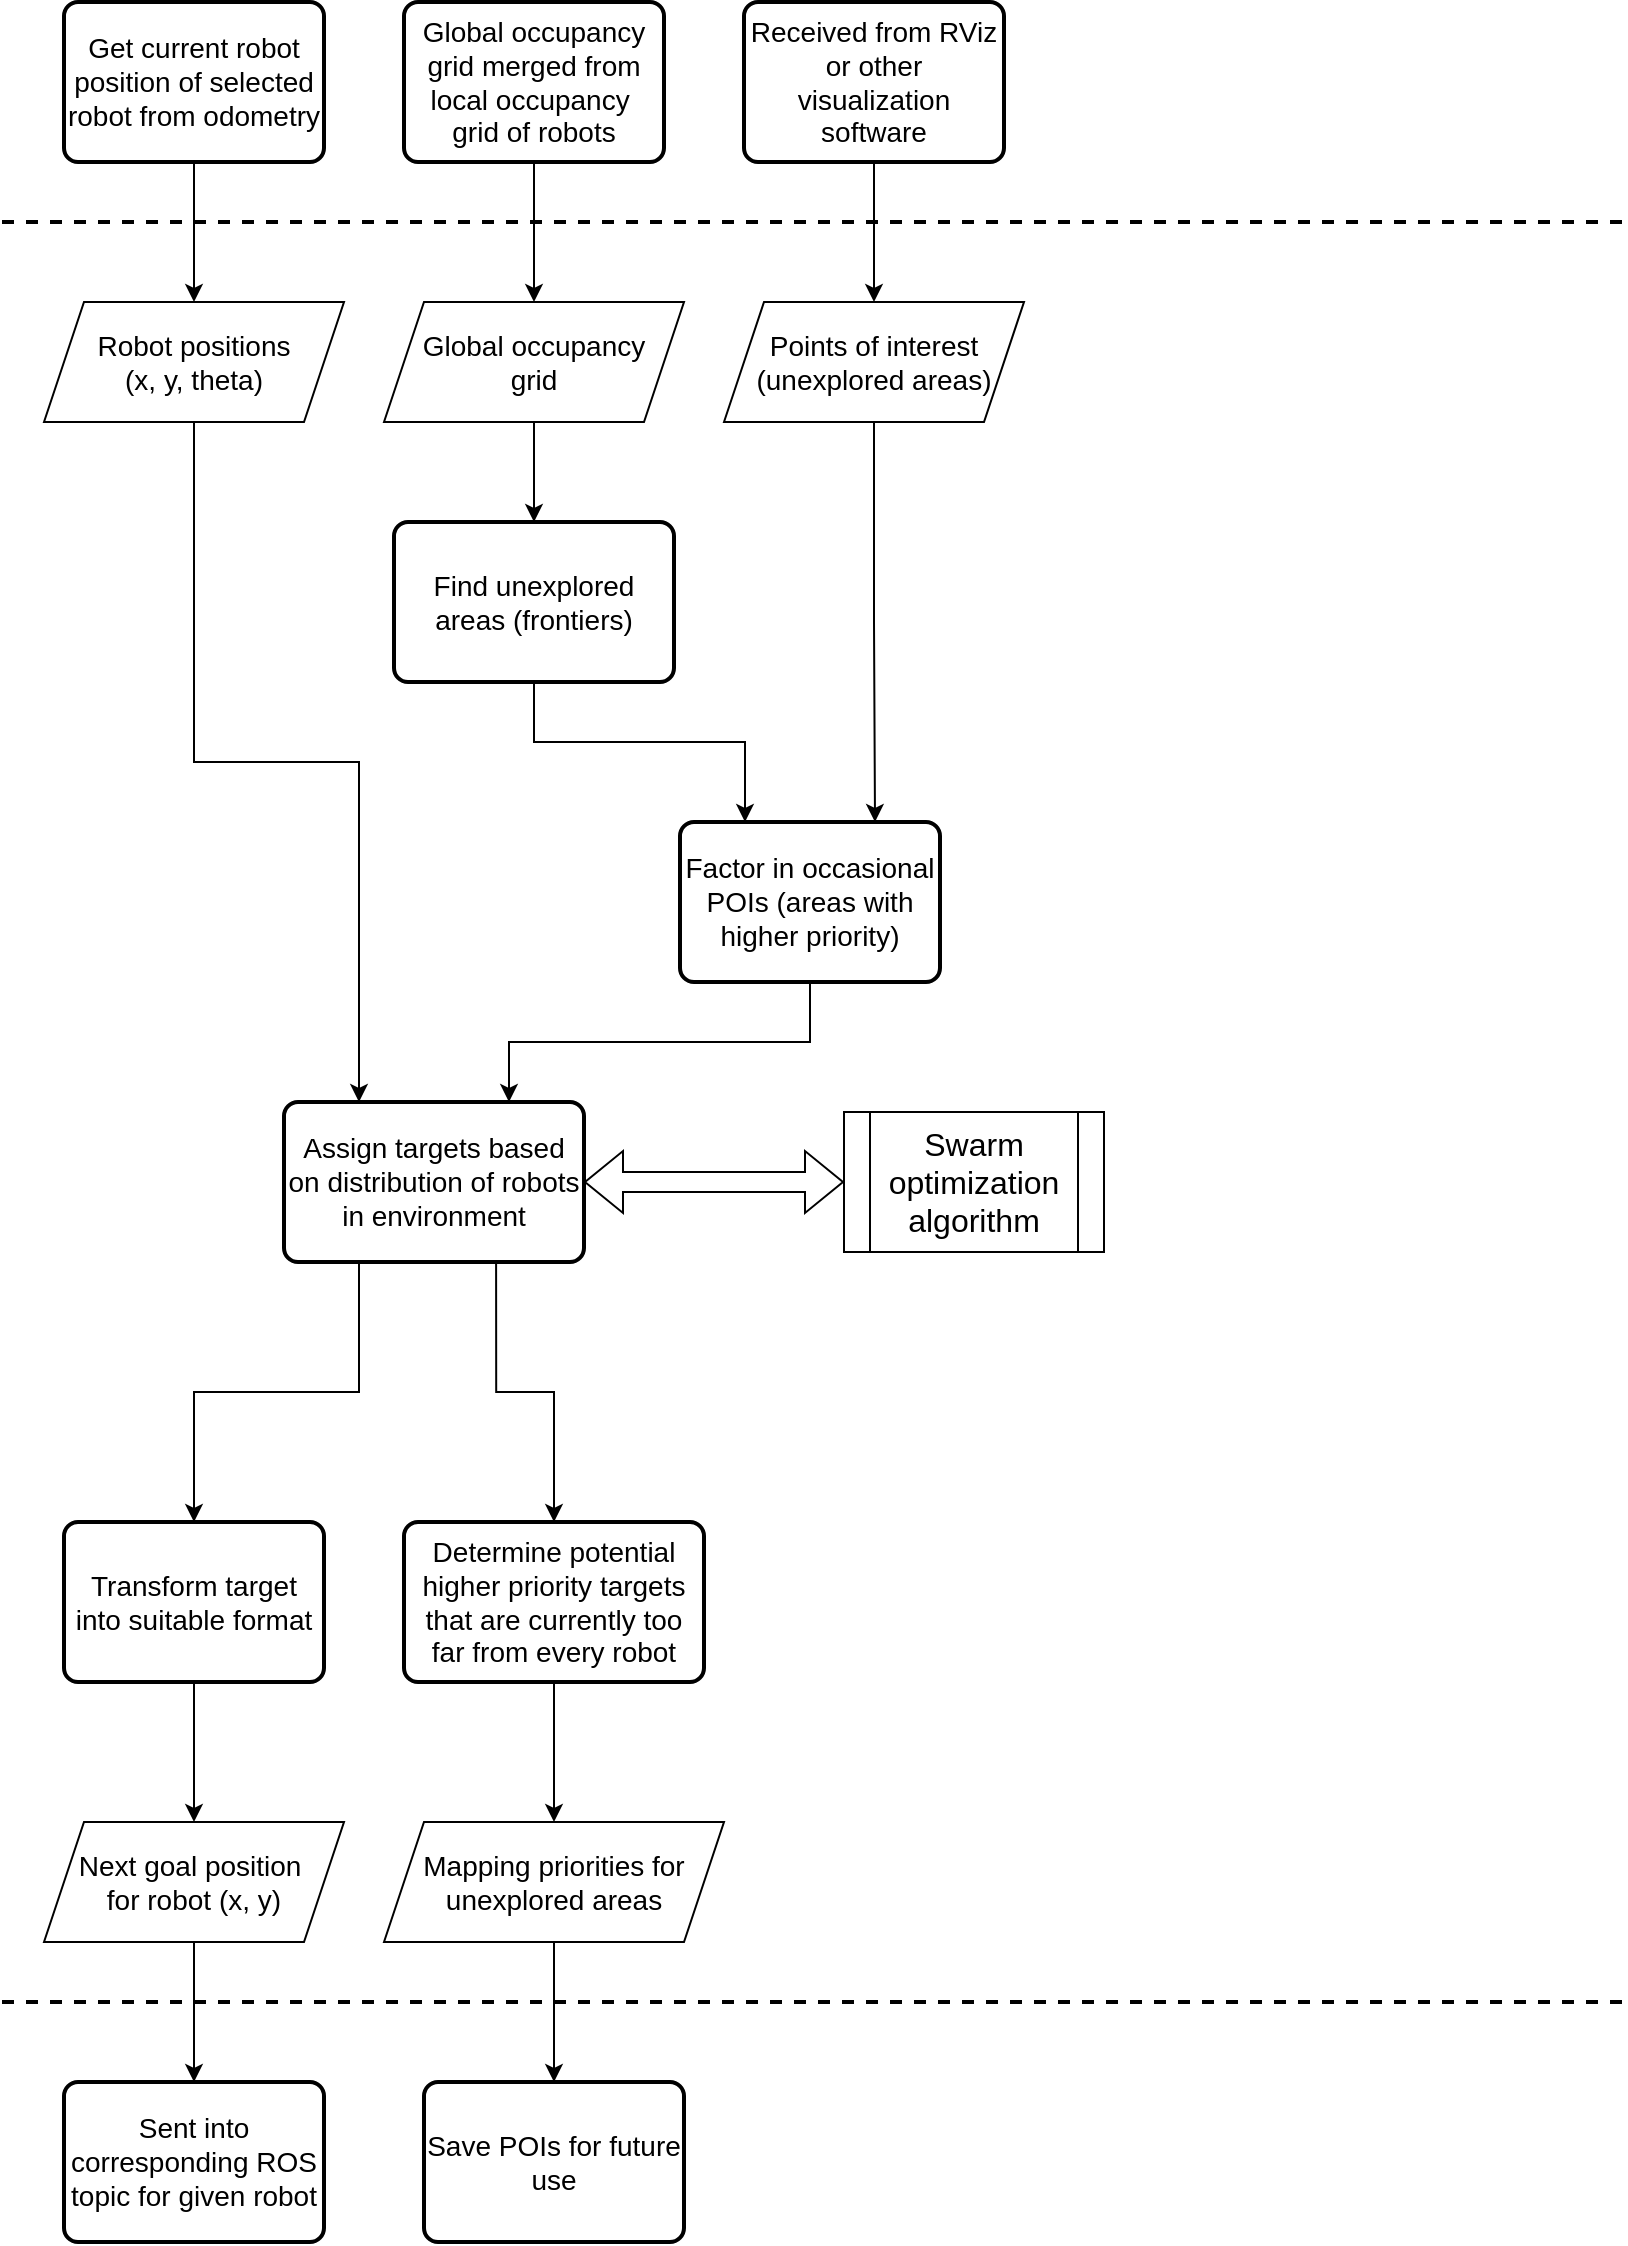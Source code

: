 <mxfile version="28.2.5">
  <diagram name="Page-1" id="RqcjGOTUUNw0BBsbkur-">
    <mxGraphModel dx="1351" dy="800" grid="1" gridSize="10" guides="1" tooltips="1" connect="1" arrows="1" fold="1" page="1" pageScale="1" pageWidth="827" pageHeight="1169" math="0" shadow="0">
      <root>
        <mxCell id="0" />
        <mxCell id="1" parent="0" />
        <mxCell id="9MRWpv_TvlSRi_-6uxEs-28" style="edgeStyle=orthogonalEdgeStyle;rounded=0;orthogonalLoop=1;jettySize=auto;html=1;entryX=0.25;entryY=0;entryDx=0;entryDy=0;" edge="1" parent="1" source="9MRWpv_TvlSRi_-6uxEs-1" target="9MRWpv_TvlSRi_-6uxEs-26">
          <mxGeometry relative="1" as="geometry" />
        </mxCell>
        <mxCell id="9MRWpv_TvlSRi_-6uxEs-1" value="&lt;div&gt;&lt;font style=&quot;font-size: 14px;&quot;&gt;Robot positions&lt;/font&gt;&lt;/div&gt;&lt;div&gt;&lt;font style=&quot;font-size: 14px;&quot;&gt;(x, y, theta)&lt;/font&gt;&lt;/div&gt;" style="shape=parallelogram;perimeter=parallelogramPerimeter;whiteSpace=wrap;html=1;fixedSize=1;" vertex="1" parent="1">
          <mxGeometry x="30" y="170" width="150" height="60" as="geometry" />
        </mxCell>
        <mxCell id="9MRWpv_TvlSRi_-6uxEs-21" style="edgeStyle=orthogonalEdgeStyle;rounded=0;orthogonalLoop=1;jettySize=auto;html=1;entryX=0.5;entryY=0;entryDx=0;entryDy=0;" edge="1" parent="1" source="9MRWpv_TvlSRi_-6uxEs-2" target="9MRWpv_TvlSRi_-6uxEs-19">
          <mxGeometry relative="1" as="geometry" />
        </mxCell>
        <mxCell id="9MRWpv_TvlSRi_-6uxEs-2" value="&lt;div&gt;&lt;font style=&quot;font-size: 14px;&quot;&gt;Global occupancy&lt;/font&gt;&lt;/div&gt;&lt;div&gt;&lt;font style=&quot;font-size: 14px;&quot;&gt;grid&lt;/font&gt;&lt;/div&gt;" style="shape=parallelogram;perimeter=parallelogramPerimeter;whiteSpace=wrap;html=1;fixedSize=1;" vertex="1" parent="1">
          <mxGeometry x="200" y="170" width="150" height="60" as="geometry" />
        </mxCell>
        <mxCell id="9MRWpv_TvlSRi_-6uxEs-27" style="edgeStyle=orthogonalEdgeStyle;rounded=0;orthogonalLoop=1;jettySize=auto;html=1;entryX=0.75;entryY=0;entryDx=0;entryDy=0;" edge="1" parent="1" source="9MRWpv_TvlSRi_-6uxEs-3" target="9MRWpv_TvlSRi_-6uxEs-22">
          <mxGeometry relative="1" as="geometry" />
        </mxCell>
        <mxCell id="9MRWpv_TvlSRi_-6uxEs-3" value="&lt;font style=&quot;font-size: 14px;&quot;&gt;Points of interest (unexplored areas)&lt;/font&gt;" style="shape=parallelogram;perimeter=parallelogramPerimeter;whiteSpace=wrap;html=1;fixedSize=1;" vertex="1" parent="1">
          <mxGeometry x="370" y="170" width="150" height="60" as="geometry" />
        </mxCell>
        <mxCell id="9MRWpv_TvlSRi_-6uxEs-16" value="" style="edgeStyle=orthogonalEdgeStyle;rounded=0;orthogonalLoop=1;jettySize=auto;html=1;" edge="1" parent="1" source="9MRWpv_TvlSRi_-6uxEs-4" target="9MRWpv_TvlSRi_-6uxEs-15">
          <mxGeometry relative="1" as="geometry" />
        </mxCell>
        <mxCell id="9MRWpv_TvlSRi_-6uxEs-4" value="&lt;div&gt;&lt;font style=&quot;font-size: 14px;&quot;&gt;Next goal position&amp;nbsp;&lt;/font&gt;&lt;/div&gt;&lt;div&gt;&lt;font style=&quot;font-size: 14px;&quot;&gt;for robot (x, y)&lt;/font&gt;&lt;/div&gt;" style="shape=parallelogram;perimeter=parallelogramPerimeter;whiteSpace=wrap;html=1;fixedSize=1;" vertex="1" parent="1">
          <mxGeometry x="30" y="930" width="150" height="60" as="geometry" />
        </mxCell>
        <mxCell id="9MRWpv_TvlSRi_-6uxEs-38" value="" style="edgeStyle=orthogonalEdgeStyle;rounded=0;orthogonalLoop=1;jettySize=auto;html=1;" edge="1" parent="1" source="9MRWpv_TvlSRi_-6uxEs-5" target="9MRWpv_TvlSRi_-6uxEs-37">
          <mxGeometry relative="1" as="geometry" />
        </mxCell>
        <mxCell id="9MRWpv_TvlSRi_-6uxEs-5" value="&lt;font style=&quot;font-size: 14px;&quot;&gt;Mapping priorities for unexplored areas&lt;/font&gt;" style="shape=parallelogram;perimeter=parallelogramPerimeter;whiteSpace=wrap;html=1;fixedSize=1;" vertex="1" parent="1">
          <mxGeometry x="200" y="930" width="170" height="60" as="geometry" />
        </mxCell>
        <mxCell id="9MRWpv_TvlSRi_-6uxEs-6" value="" style="endArrow=none;dashed=1;html=1;rounded=0;strokeWidth=2;" edge="1" parent="1">
          <mxGeometry width="50" height="50" relative="1" as="geometry">
            <mxPoint x="9" y="130" as="sourcePoint" />
            <mxPoint x="819" y="130" as="targetPoint" />
          </mxGeometry>
        </mxCell>
        <mxCell id="9MRWpv_TvlSRi_-6uxEs-9" style="edgeStyle=orthogonalEdgeStyle;rounded=0;orthogonalLoop=1;jettySize=auto;html=1;entryX=0.5;entryY=0;entryDx=0;entryDy=0;" edge="1" parent="1" source="9MRWpv_TvlSRi_-6uxEs-7" target="9MRWpv_TvlSRi_-6uxEs-1">
          <mxGeometry relative="1" as="geometry" />
        </mxCell>
        <mxCell id="9MRWpv_TvlSRi_-6uxEs-7" value="&lt;font style=&quot;font-size: 14px;&quot;&gt;Get current robot position of selected robot from odometry&lt;/font&gt;" style="rounded=1;whiteSpace=wrap;html=1;absoluteArcSize=1;arcSize=14;strokeWidth=2;" vertex="1" parent="1">
          <mxGeometry x="40" y="20" width="130" height="80" as="geometry" />
        </mxCell>
        <mxCell id="9MRWpv_TvlSRi_-6uxEs-11" value="" style="edgeStyle=orthogonalEdgeStyle;rounded=0;orthogonalLoop=1;jettySize=auto;html=1;" edge="1" parent="1" source="9MRWpv_TvlSRi_-6uxEs-10" target="9MRWpv_TvlSRi_-6uxEs-2">
          <mxGeometry relative="1" as="geometry" />
        </mxCell>
        <mxCell id="9MRWpv_TvlSRi_-6uxEs-10" value="&lt;div&gt;&lt;font style=&quot;font-size: 14px;&quot;&gt;Global occupancy grid merged from local occupancy&amp;nbsp;&lt;/font&gt;&lt;/div&gt;&lt;div&gt;&lt;font style=&quot;font-size: 14px;&quot;&gt;grid of robots&lt;/font&gt;&lt;/div&gt;" style="rounded=1;whiteSpace=wrap;html=1;absoluteArcSize=1;arcSize=14;strokeWidth=2;" vertex="1" parent="1">
          <mxGeometry x="210" y="20" width="130" height="80" as="geometry" />
        </mxCell>
        <mxCell id="9MRWpv_TvlSRi_-6uxEs-13" value="" style="edgeStyle=orthogonalEdgeStyle;rounded=0;orthogonalLoop=1;jettySize=auto;html=1;" edge="1" parent="1" source="9MRWpv_TvlSRi_-6uxEs-12" target="9MRWpv_TvlSRi_-6uxEs-3">
          <mxGeometry relative="1" as="geometry" />
        </mxCell>
        <mxCell id="9MRWpv_TvlSRi_-6uxEs-12" value="&lt;font style=&quot;font-size: 14px;&quot;&gt;Received from RViz or other visualization software&lt;/font&gt;" style="rounded=1;whiteSpace=wrap;html=1;absoluteArcSize=1;arcSize=14;strokeWidth=2;" vertex="1" parent="1">
          <mxGeometry x="380" y="20" width="130" height="80" as="geometry" />
        </mxCell>
        <mxCell id="9MRWpv_TvlSRi_-6uxEs-15" value="&lt;font style=&quot;font-size: 14px;&quot;&gt;Sent into corresponding ROS topic for given robot&lt;/font&gt;" style="rounded=1;whiteSpace=wrap;html=1;absoluteArcSize=1;arcSize=14;strokeWidth=2;" vertex="1" parent="1">
          <mxGeometry x="40" y="1060" width="130" height="80" as="geometry" />
        </mxCell>
        <mxCell id="9MRWpv_TvlSRi_-6uxEs-17" value="" style="endArrow=none;dashed=1;html=1;rounded=0;strokeWidth=2;" edge="1" parent="1">
          <mxGeometry width="50" height="50" relative="1" as="geometry">
            <mxPoint x="9" y="1020" as="sourcePoint" />
            <mxPoint x="819" y="1020" as="targetPoint" />
          </mxGeometry>
        </mxCell>
        <mxCell id="9MRWpv_TvlSRi_-6uxEs-23" style="edgeStyle=orthogonalEdgeStyle;rounded=0;orthogonalLoop=1;jettySize=auto;html=1;entryX=0.25;entryY=0;entryDx=0;entryDy=0;exitX=0.5;exitY=1;exitDx=0;exitDy=0;" edge="1" parent="1" source="9MRWpv_TvlSRi_-6uxEs-19" target="9MRWpv_TvlSRi_-6uxEs-22">
          <mxGeometry relative="1" as="geometry">
            <mxPoint x="180" y="450" as="targetPoint" />
            <Array as="points">
              <mxPoint x="275" y="390" />
              <mxPoint x="381" y="390" />
            </Array>
          </mxGeometry>
        </mxCell>
        <mxCell id="9MRWpv_TvlSRi_-6uxEs-19" value="&lt;font style=&quot;font-size: 14px;&quot;&gt;Find unexplored areas (frontiers)&lt;/font&gt;" style="rounded=1;whiteSpace=wrap;html=1;absoluteArcSize=1;arcSize=14;strokeWidth=2;" vertex="1" parent="1">
          <mxGeometry x="205" y="280" width="140" height="80" as="geometry" />
        </mxCell>
        <mxCell id="9MRWpv_TvlSRi_-6uxEs-30" style="edgeStyle=orthogonalEdgeStyle;rounded=0;orthogonalLoop=1;jettySize=auto;html=1;entryX=0.75;entryY=0;entryDx=0;entryDy=0;exitX=0.5;exitY=1;exitDx=0;exitDy=0;" edge="1" parent="1" source="9MRWpv_TvlSRi_-6uxEs-22" target="9MRWpv_TvlSRi_-6uxEs-26">
          <mxGeometry relative="1" as="geometry" />
        </mxCell>
        <mxCell id="9MRWpv_TvlSRi_-6uxEs-22" value="&lt;font style=&quot;font-size: 14px;&quot;&gt;Factor in occasional POIs (areas with higher priority)&lt;/font&gt;" style="rounded=1;whiteSpace=wrap;html=1;absoluteArcSize=1;arcSize=14;strokeWidth=2;" vertex="1" parent="1">
          <mxGeometry x="348" y="430" width="130" height="80" as="geometry" />
        </mxCell>
        <mxCell id="9MRWpv_TvlSRi_-6uxEs-36" style="edgeStyle=orthogonalEdgeStyle;rounded=0;orthogonalLoop=1;jettySize=auto;html=1;entryX=0.5;entryY=0;entryDx=0;entryDy=0;exitX=0.707;exitY=0.975;exitDx=0;exitDy=0;exitPerimeter=0;" edge="1" parent="1" source="9MRWpv_TvlSRi_-6uxEs-26" target="9MRWpv_TvlSRi_-6uxEs-34">
          <mxGeometry relative="1" as="geometry" />
        </mxCell>
        <mxCell id="9MRWpv_TvlSRi_-6uxEs-26" value="&lt;font style=&quot;font-size: 14px;&quot;&gt;Assign targets based on distribution of robots in environment&lt;/font&gt;" style="rounded=1;whiteSpace=wrap;html=1;absoluteArcSize=1;arcSize=14;strokeWidth=2;" vertex="1" parent="1">
          <mxGeometry x="150" y="570" width="150" height="80" as="geometry" />
        </mxCell>
        <mxCell id="9MRWpv_TvlSRi_-6uxEs-32" value="" style="edgeStyle=orthogonalEdgeStyle;rounded=0;orthogonalLoop=1;jettySize=auto;html=1;" edge="1" parent="1" source="9MRWpv_TvlSRi_-6uxEs-31" target="9MRWpv_TvlSRi_-6uxEs-4">
          <mxGeometry relative="1" as="geometry" />
        </mxCell>
        <mxCell id="9MRWpv_TvlSRi_-6uxEs-31" value="&lt;font style=&quot;font-size: 14px;&quot;&gt;Transform target into suitable format&lt;/font&gt;" style="rounded=1;whiteSpace=wrap;html=1;absoluteArcSize=1;arcSize=14;strokeWidth=2;" vertex="1" parent="1">
          <mxGeometry x="40" y="780" width="130" height="80" as="geometry" />
        </mxCell>
        <mxCell id="9MRWpv_TvlSRi_-6uxEs-33" style="edgeStyle=orthogonalEdgeStyle;rounded=0;orthogonalLoop=1;jettySize=auto;html=1;entryX=0.5;entryY=0;entryDx=0;entryDy=0;exitX=0.25;exitY=1;exitDx=0;exitDy=0;" edge="1" parent="1" source="9MRWpv_TvlSRi_-6uxEs-26" target="9MRWpv_TvlSRi_-6uxEs-31">
          <mxGeometry relative="1" as="geometry" />
        </mxCell>
        <mxCell id="9MRWpv_TvlSRi_-6uxEs-35" value="" style="edgeStyle=orthogonalEdgeStyle;rounded=0;orthogonalLoop=1;jettySize=auto;html=1;" edge="1" parent="1" source="9MRWpv_TvlSRi_-6uxEs-34" target="9MRWpv_TvlSRi_-6uxEs-5">
          <mxGeometry relative="1" as="geometry" />
        </mxCell>
        <mxCell id="9MRWpv_TvlSRi_-6uxEs-34" value="&lt;font style=&quot;font-size: 14px;&quot;&gt;Determine potential higher priority targets that are currently too far from every robot&lt;/font&gt;" style="rounded=1;whiteSpace=wrap;html=1;absoluteArcSize=1;arcSize=14;strokeWidth=2;" vertex="1" parent="1">
          <mxGeometry x="210" y="780" width="150" height="80" as="geometry" />
        </mxCell>
        <mxCell id="9MRWpv_TvlSRi_-6uxEs-37" value="&lt;font style=&quot;font-size: 14px;&quot;&gt;Save POIs for future use&lt;/font&gt;" style="rounded=1;whiteSpace=wrap;html=1;absoluteArcSize=1;arcSize=14;strokeWidth=2;" vertex="1" parent="1">
          <mxGeometry x="220" y="1060" width="130" height="80" as="geometry" />
        </mxCell>
        <mxCell id="9MRWpv_TvlSRi_-6uxEs-39" value="&lt;font style=&quot;font-size: 16px;&quot;&gt;Swarm optimization algorithm&lt;/font&gt;" style="shape=process;whiteSpace=wrap;html=1;backgroundOutline=1;" vertex="1" parent="1">
          <mxGeometry x="430" y="575" width="130" height="70" as="geometry" />
        </mxCell>
        <mxCell id="9MRWpv_TvlSRi_-6uxEs-40" value="" style="shape=flexArrow;endArrow=classic;startArrow=classic;html=1;rounded=0;exitX=1;exitY=0.5;exitDx=0;exitDy=0;entryX=0;entryY=0.5;entryDx=0;entryDy=0;" edge="1" parent="1" source="9MRWpv_TvlSRi_-6uxEs-26" target="9MRWpv_TvlSRi_-6uxEs-39">
          <mxGeometry width="100" height="100" relative="1" as="geometry">
            <mxPoint x="500" y="800" as="sourcePoint" />
            <mxPoint x="600" y="700" as="targetPoint" />
          </mxGeometry>
        </mxCell>
      </root>
    </mxGraphModel>
  </diagram>
</mxfile>
